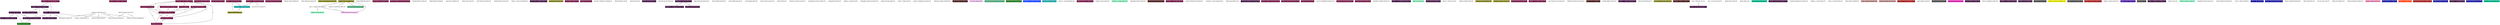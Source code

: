 strict graph grafo2 {
	graph [bb="0,0,29045,285",
		id=grafo2,
		overlap=False
	];
	node [fontsize=12,
		label="\N",
		shape=rectangle,
		style=filled
	];
	0	[URL="membro-6251713756525157.html",
		color="#660033",
		fontcolor="#FFFFFF",
		height=0.29167,
		label="Claudia A. de Souza Oliveira [1]",
		pos="582,274.5",
		width=2.9167];
	31	[URL="membro-6109272293288485.html",
		color="#330033",
		fontcolor="#FFFFFF",
		height=0.29167,
		label="Thiago P. Donadon Homem [3]",
		pos="459,208.5",
		width=2.8056];
	0 -- 31	[fontsize=8,
		label=1.0,
		lp="534.5,241.5",
		pos="563.59,263.92 540.4,251.85 500.79,231.24 477.54,219.15"];
	40	[URL="membro-6413817150886826.html",
		color="#330033",
		fontcolor="#FFFFFF",
		height=0.29167,
		label="Felipe R. Martinez Basile [8]",
		pos="593,142.5",
		width=2.6111];
	0 -- 40	[fontsize=8,
		label=1.0,
		lp="595.5,208.5",
		pos="582.83,263.73 584.88,239.52 590.17,176.99 592.19,153.03"];
	31 -- 40	[fontsize=8,
		label=2.0,
		lp="541.5,175.5",
		pos="479.06,197.92 504.32,185.85 547.48,165.24 572.8,153.15"];
	39	[URL="membro-9543740522912391.html",
		color="#330033",
		fontcolor="#FFFFFF",
		height=0.29167,
		label="Fabio Oliveira Teixeira [1]",
		pos="342,142.5",
		width=2.4167];
	31 -- 39	[fontsize=8,
		label=1.0,
		lp="414.5,175.5",
		pos="441.48,197.92 419.43,185.85 381.75,165.24 359.64,153.15"];
	43	[URL="membro-0270118728577579.html",
		color="#330033",
		fontcolor="#FFFFFF",
		height=0.29167,
		label="Renato Cristiano Montanher [5]",
		pos="366,76.5",
		width=2.9028];
	31 -- 43	[fontsize=8,
		label=1.0,
		lp="455.5,142.5",
		pos="458.29,197.86 456.77,182.65 452.07,152.7 438,132 424.43,112.03 401.13,96.367 384.72,87.053"];
	40 -- 43	[fontsize=8,
		label=1.0,
		lp="514.5,109.5",
		pos="565.06,131.94 542.08,124.23 508.61,113.33 479,105 455.77,98.465 429.61,92.038 408.31,87.043"];
	56	[URL="membro-9833755852287873.html",
		color="#FFFFFF",
		fontcolor="#000000",
		height=0.29167,
		label="Rita Roberta Marioto [2]",
		pos="757,76.5",
		width=2.3194];
	40 -- 56	[fontsize=8,
		label=1.0,
		lp="656.5,109.5",
		pos="605.47,131.85 616.6,123.66 633.62,112.13 650,105 667.76,97.268 688.16,91.357 706.36,87.033"];
	68	[URL="membro-6116588045452081.html",
		color="#FFFFFF",
		fontcolor="#000000",
		height=0.29167,
		label="Teresa H. Buscato Martins [3]",
		pos="1345,76.5",
		width=2.75];
	40 -- 68	[fontsize=8,
		label=1.0,
		lp="916.5,109.5",
		pos="664.96,131.98 729.13,123.78 825.68,112.18 910,105 1054.6,92.695 1091.3,97.301 1236,87 1239.2,86.771 1242.5,86.53 1245.8,86.28"];
	91	[URL="membro-8754322948547165.html",
		color="#330033",
		fontcolor="#FFFFFF",
		height=0.29167,
		label="Luiz R. Albano Junior [4]",
		pos="572,76.5",
		width=2.3056];
	40 -- 91	[fontsize=8,
		label=4.0,
		lp="585.5,109.5",
		pos="587.25,131.87 584.4,126.72 581.12,120.18 579,114 575.99,105.21 574.15,94.76 573.12,87.299"];
	76	[URL="membro-8445822654396019.html",
		color="#006600",
		fontcolor="#FFFFFF",
		height=0.29167,
		label="Hania Cecília Pilan [1]",
		pos="273,10.5",
		width=2.125];
	43 -- 76	[fontsize=8,
		label=1.0,
		lp="332.5,43.5",
		pos="351.88,65.78 334.29,53.681 304.45,33.146 286.95,21.102"];
	1	[URL="membro-1404004205953061.html",
		color="#660033",
		fontcolor="#FFFFFF",
		height=0.29167,
		label="Eudes M. D'Oliveira Santos [0]",
		pos="1368,274.5",
		width=2.8194];
	2	[URL="membro-9192838264879703.html",
		color="#660033",
		fontcolor="#FFFFFF",
		height=0.29167,
		label="Fernando Cesar Mendonca [4]",
		pos="2136,274.5",
		width=2.7778];
	3	[URL="membro-9174738474958622.html",
		color="#660033",
		fontcolor="#FFFFFF",
		height=0.29167,
		label="Fernando Luis Rossi [9]",
		pos="1708,208.5",
		width=2.2222];
	2 -- 3	[fontsize=8,
		label=4.0,
		lp="1803.5,241.5",
		pos="2035.7,273.42 1967.6,271.42 1875.8,264.88 1797,246 1771.7,239.93 1744.2,227.71 1726.5,219.08"];
	17	[URL="membro-5823323305360005.html",
		color="#660033",
		fontcolor="#FFFFFF",
		height=0.29167,
		label="Lincon Lopes [2]",
		pos="2136,208.5",
		width=1.6389];
	2 -- 17	[fontsize=8,
		label=1.0,
		lp="2142.5,241.5",
		pos="2136,263.78 2136,251.75 2136,231.38 2136,219.31"];
	21	[URL="membro-7524892586291620.html",
		color="#660033",
		fontcolor="#FFFFFF",
		height=0.29167,
		label="Wilian Ramalho Feitosa [11]",
		pos="1934,142.5",
		width=2.6111];
	2 -- 21	[fontsize=8,
		label=3.0,
		lp="1839.5,208.5",
		pos="2035.6,268.96 1957.7,263.09 1858.6,249.65 1833,219 1808.7,189.95 1863.4,165.68 1901.4,153"];
	81	[URL="membro-4433249715762755.html",
		color="#660033",
		fontcolor="#FFFFFF",
		height=0.29167,
		label="Robson Barbosa [10]",
		pos="1934,76.5",
		width=2];
	2 -- 81	[fontsize=8,
		label=4.0,
		lp="2386.5,175.5",
		pos="2204.1,263.96 2278.1,252.89 2387.6,234.22 2400,219 2405.9,211.76 2405.7,205.42 2400,198 2352.5,135.69 2124.6,100.01 2006,85.382"];
	85	[URL="membro-1263876459804827.html",
		color="#660033",
		fontcolor="#FFFFFF",
		height=0.29167,
		label="William Rosseti [6]",
		pos="1817,10.5",
		width=1.8056];
	2 -- 85	[fontsize=8,
		label=4.0,
		lp="2471.5,142.5",
		pos="2232,263.99 2329.2,253.03 2465,233.43 2465,209.5 2465,209.5 2465,209.5 2465,75.5 2465,17.351 2046.4,11.331 1882.1,11.208"];
	3 -- 21	[fontsize=8,
		label=5.0,
		lp="1811.5,175.5",
		pos="1734.1,197.94 1748.3,192.7 1766.1,186.06 1782,180 1792.3,176.09 1794.5,174.15 1805,171 1829.2,163.73 1856.6,157.61 1879.8,153"];
	3 -- 81	[fontsize=8,
		label=7.0,
		lp="1824.5,142.5",
		pos="1720.4,197.97 1740.4,182.92 1781,153.19 1818,132 1849.1,114.19 1886.9,97.224 1910.8,87.087"];
	3 -- 85	[fontsize=8,
		label=6.0,
		lp="1770.5,109.5",
		pos="1713.4,197.78 1732,164.41 1793,54.737 1811.6,21.278"];
	17 -- 21	[fontsize=8,
		label=1.0,
		lp="2054.5,175.5",
		pos="2105.8,197.92 2067.6,185.82 2002.3,165.12 1964.1,153.04"];
	21 -- 81	[fontsize=8,
		label=6.0,
		lp="1940.5,109.5",
		pos="1934,131.78 1934,119.75 1934,99.383 1934,87.312"];
	21 -- 85	[fontsize=8,
		label=5.0,
		lp="1846.5,76.5",
		pos="1906.3,131.91 1885.3,123.27 1857.1,108.58 1840,87 1824.3,67.246 1819.3,36.885 1817.7,21.37"];
	81 -- 85	[fontsize=8,
		label=5.0,
		lp="1889.5,43.5",
		pos="1916.5,65.919 1894.4,53.853 1856.7,33.243 1834.6,21.147"];
	4	[URL="membro-1645025560656843.html",
		color="#660033",
		fontcolor="#FFFFFF",
		height=0.29167,
		label="Francisco Manoel Filho [0]",
		pos="2344,274.5",
		width=2.5];
	5	[URL="membro-7182457238601431.html",
		color="#660033",
		fontcolor="#FFFFFF",
		height=0.29167,
		label="Igor Polezi Munhoz [0]",
		pos="2529,274.5",
		width=2.125];
	6	[URL="membro-9331820124409974.html",
		color="#660033",
		fontcolor="#FFFFFF",
		height=0.29167,
		label="Júlio S. Sávio Bernardo [2]",
		pos="2713,274.5",
		width=2.4722];
	11	[URL="membro-6121323026815026.html",
		color="#009999",
		fontcolor="#FFFFFF",
		height=0.29167,
		label="Luciana C. Maia Santos [3]",
		pos="2808,208.5",
		width=2.5278];
	6 -- 11	[fontsize=8,
		label=2.0,
		lp="2773.5,241.5",
		pos="2727.4,263.78 2745.4,251.68 2775.9,231.15 2793.7,219.1"];
	14	[URL="membro-3271060755934569.html",
		color="#999933",
		fontcolor="#000000",
		height=0.29167,
		label="Rogério Deitali Bruno [1]",
		pos="2725,142.5",
		width=2.3611];
	6 -- 14	[fontsize=8,
		label=1.0,
		lp="2701.5,208.5",
		pos="2707.6,263.7 2700.3,249.27 2689,221.49 2695,198 2699.4,181.05 2710.2,163.73 2717.6,153.29"];
	11 -- 14	[fontsize=8,
		label=1.0,
		lp="2778.5,175.5",
		pos="2795.4,197.78 2779.7,185.68 2753.1,165.15 2737.5,153.1"];
	7	[URL="membro-4385892643182795.html",
		color="#660033",
		fontcolor="#FFFFFF",
		height=0.29167,
		label="Patrícia C. Santana da Silva [2]",
		pos="2959,274.5",
		width=2.875];
	7 -- 11	[fontsize=8,
		label=1.0,
		lp="2899.5,241.5",
		pos="2936.4,263.92 2907.9,251.85 2859.3,231.24 2830.8,219.15"];
	157	[URL="membro-4805417055470576.html",
		color="#FFFFFF",
		fontcolor="#000000",
		height=0.29167,
		label="Jair Garcia dos Santos [1]",
		pos="3004,208.5",
		width=2.4028];
	7 -- 157	[fontsize=8,
		label=1.0,
		lp="2991.5,241.5",
		pos="2965.8,263.78 2974.3,251.75 2988.6,231.38 2997.1,219.31"];
	8	[URL="membro-4570604108944635.html",
		color="#660033",
		fontcolor="#FFFFFF",
		height=0.29167,
		label="Paulo Eduardo Pissardini [0]",
		pos="3176,274.5",
		width=2.6528];
	9	[URL="membro-3428238105973322.html",
		color="#FFFFFF",
		fontcolor="#000000",
		height=0.29167,
		label="Whisner Fraga Mamede [0]",
		pos="3381,274.5",
		width=2.5278];
	10	[URL="membro-2729577875052578.html",
		color="#FFFFFF",
		fontcolor="#000000",
		height=0.29167,
		label="Bruno Sérgio do Amaral [0]",
		pos="3583,274.5",
		width=2.5694];
	12	[URL="membro-7145330603079471.html",
		color="#999933",
		fontcolor="#000000",
		height=0.29167,
		label="Pedro E. Schiavinatti Tavares [0]",
		pos="3801,274.5",
		width=2.9861];
	13	[URL="membro-3962688740320989.html",
		color="#999933",
		fontcolor="#000000",
		height=0.29167,
		label="Renato Marcon Pugliese [5]",
		pos="4019,274.5",
		width=2.5694];
	29	[URL="membro-3933160719185792.html",
		color="#FFFFFF",
		fontcolor="#000000",
		height=0.29167,
		label="Ana C. V. Ramos dos Santos [3]",
		pos="3685,208.5",
		width=2.8611];
	13 -- 29	[fontsize=8,
		label=1.0,
		lp="3878.5,241.5",
		pos="3969.4,263.99 3906.2,251.89 3797.8,231.11 3734.6,219.01"];
	57	[URL="membro-1023035189966463.html",
		color="#FFFFFF",
		fontcolor="#000000",
		height=0.29167,
		label="Vanessa R. Ferreira da Silva [3]",
		pos="3911,208.5",
		width=2.9028];
	13 -- 57	[fontsize=8,
		label=3.0,
		lp="3978.5,241.5",
		pos="4002.6,263.78 3982.2,251.68 3947.5,231.15 3927.2,219.1"];
	72	[URL="membro-9637385188417163.html",
		color="#339966",
		fontcolor="#FFFFFF",
		height=0.29167,
		label="Danilo Amorim de Souza [1]",
		pos="4128,208.5",
		width=2.6111];
	13 -- 72	[fontsize=8,
		label=1.0,
		lp="4087.5,241.5",
		pos="4035.6,263.78 4056.2,251.68 4091.1,231.15 4111.6,219.1"];
	82	[URL="membro-4492087996976873.html",
		color="#FFCCFF",
		fontcolor="#000000",
		height=0.29167,
		label="Tatiana Aparecida Picosque [1]",
		pos="4058,142.5",
		width=2.8611];
	13 -- 82	[fontsize=8,
		label=1.0,
		lp="4245.5,208.5",
		pos="4094.2,263.97 4148.1,255.42 4214.1,240.81 4231,219 4259.7,182.03 4202.6,162.82 4146.4,153.05"];
	29 -- 82	[fontsize=8,
		label=1.0,
		lp="3900.5,175.5",
		pos="3740.4,197.99 3811,185.89 3932,165.11 4002.6,153.01"];
	83	[URL="membro-3270989786290783.html",
		color="#99FFCC",
		fontcolor="#000000",
		height=0.29167,
		label="Vagner Luís da Silva [2]",
		pos="3685,142.5",
		width=2.2361];
	29 -- 83	[fontsize=8,
		label=2.0,
		lp="3691.5,175.5",
		pos="3685,197.78 3685,185.75 3685,165.38 3685,153.31"];
	15	[URL="membro-9403683997123301.html",
		color="#FFFFFF",
		fontcolor="#000000",
		height=0.29167,
		label="Thiago Bufeli Bianchini [0]",
		pos="4219,274.5",
		width=2.4861];
	16	[URL="membro-8201116194978261.html",
		color="#660033",
		fontcolor="#FFFFFF",
		height=0.29167,
		label="José Roberto Campanele [0]",
		pos="4419,274.5",
		width=2.5694];
	18	[URL="membro-5015809635259077.html",
		color="#660033",
		fontcolor="#FFFFFF",
		height=0.29167,
		label="Luciano Henrique Trindade [1]",
		pos="1957,208.5",
		width=2.8333];
	18 -- 21	[fontsize=8,
		label=1.0,
		lp="1953.5,175.5",
		pos="1953.5,197.78 1949.2,185.75 1941.9,165.38 1937.5,153.31"];
	19	[URL="membro-1338620947844672.html",
		color="#660033",
		fontcolor="#FFFFFF",
		height=0.29167,
		label="Marcelo Bittencourt de Lacerda [0]",
		pos="4645,274.5",
		width=3.2083];
	20	[URL="membro-3721834622772994.html",
		color="#660033",
		fontcolor="#FFFFFF",
		height=0.29167,
		label="Silene Jucelino de Lima [1]",
		pos="2302,208.5",
		width=2.4722];
	20 -- 21	[fontsize=8,
		label=1.0,
		lp="2147.5,175.5",
		pos="2247.3,197.99 2177.7,185.89 2058.3,165.11 1988.7,153.01"];
	20 -- 81	[fontsize=8,
		label=1.0,
		lp="2149.5,142.5",
		pos="2274.9,197.94 2206.9,173.9 2029.2,111.13 1961.1,87.073"];
	22	[URL="membro-6580031323799138.html",
		color="#FFFFFF",
		fontcolor="#000000",
		height=0.29167,
		label="Everaldo Paulo da Silva [0]",
		pos="4870,274.5",
		width=2.5278];
	23	[URL="membro-0255523082900191.html",
		color="#FFFFFF",
		fontcolor="#000000",
		height=0.29167,
		label="Idalise Bernardo Bagé [0]",
		pos="5066,274.5",
		width=2.4028];
	24	[URL="membro-7321309101090576.html",
		color="#FFFFFF",
		fontcolor="#000000",
		height=0.29167,
		label="José Cícero Calheiros [0]",
		pos="5254,274.5",
		width=2.3194];
	25	[URL="membro-4459848448809287.html",
		color="#FFFFFF",
		fontcolor="#000000",
		height=0.29167,
		label="Oertes Alves Souza [0]",
		pos="5432,274.5",
		width=2.125];
	26	[URL="membro-2065221335687693.html",
		color="#FFFFFF",
		fontcolor="#000000",
		height=0.29167,
		label="Ana P. Fabro de Oliveira [0]",
		pos="5619,274.5",
		width=2.5556];
	27	[URL="membro-3201089796517075.html",
		color="#FFFFFF",
		fontcolor="#000000",
		height=0.29167,
		label="Eufrida Pereira da Silva [0]",
		pos="5821,274.5",
		width=2.5417];
	28	[URL="membro-0301842010739909.html",
		color="#FFFFFF",
		fontcolor="#000000",
		height=0.29167,
		label="Maria L. Garcia de Almeida [0]",
		pos="6034,274.5",
		width=2.8611];
	30	[URL="membro-1241031809486285.html",
		color="#330033",
		fontcolor="#FFFFFF",
		height=0.29167,
		label="Jose O. de O. Azevedo Neto [0]",
		pos="6255,274.5",
		width=2.7778];
	32	[URL="membro-2393092066131485.html",
		color="#999933",
		fontcolor="#000000",
		height=0.29167,
		label="Caroline Inês Lisevski [0]",
		pos="6458,274.5",
		width=2.3611];
	33	[URL="membro-0205084568545664.html",
		color="#660033",
		fontcolor="#FFFFFF",
		height=0.29167,
		label="Davi Munhoz Benati [0]",
		pos="6641,274.5",
		width=2.2083];
	34	[URL="membro-7231193320430668.html",
		color="#660033",
		fontcolor="#FFFFFF",
		height=0.29167,
		label="Rodolfo Butcher [0]",
		pos="6807,274.5",
		width=1.8889];
	35	[URL="membro-0085760610917679.html",
		color="#FFFFFF",
		fontcolor="#000000",
		height=0.29167,
		label="Ricardo N. Ribeiro de Almeida [0]",
		pos="7004,274.5",
		width=3.0694];
	36	[URL="membro-0194287453328754.html",
		color="#FFFFFF",
		fontcolor="#000000",
		height=0.29167,
		label="Renato Pereira Cruz [0]",
		pos="7213,274.5",
		width=2.2222];
	37	[URL="membro-4744244673903083.html",
		color="#FFFFFF",
		fontcolor="#000000",
		height=0.29167,
		label="Ricardo Forner [0]",
		pos="7376,274.5",
		width=1.8056];
	38	[URL="membro-1741814375809802.html",
		color="#330033",
		fontcolor="#FFFFFF",
		height=0.29167,
		label="André Luiz Favareto [0]",
		pos="7540,274.5",
		width=2.2361];
	41	[URL="membro-3307819327114120.html",
		color="#FFFFFF",
		fontcolor="#000000",
		height=0.29167,
		label="Fernando da Silva Pardo [0]",
		pos="7732,274.5",
		width=2.5972];
	42	[URL="membro-0150761926799891.html",
		color="#330033",
		fontcolor="#FFFFFF",
		height=0.29167,
		label="Igor Calebe Zadi [5]",
		pos="168,142.5",
		width=1.9167];
	42 -- 43	[fontsize=8,
		label=4.0,
		lp="285.5,109.5",
		pos="197.64,131.92 235.08,119.82 299.1,99.124 336.48,87.042"];
	42 -- 76	[fontsize=8,
		label=1.0,
		lp="234.5,76.5",
		pos="175.89,131.73 195.45,107.52 245.95,44.986 265.3,21.031"];
	97	[URL="membro-7290375482443455.html",
		color="#330033",
		fontcolor="#FFFFFF",
		height=0.29167,
		label="Alex S. Rodrigues Ancioto [1]",
		pos="97,76.5",
		width=2.6944];
	42 -- 97	[fontsize=8,
		label=1.0,
		lp="143.5,109.5",
		pos="157.22,131.78 143.87,119.75 121.28,99.383 107.88,87.312"];
	44	[URL="membro-8291123108448027.html",
		color="#330033",
		fontcolor="#FFFFFF",
		height=0.29167,
		label="Regivaldo Sousa Ferreira [3]",
		pos="7939,274.5",
		width=2.6528];
	45	[URL="membro-5904768897181890.html",
		color="#330033",
		fontcolor="#FFFFFF",
		height=0.29167,
		label="Rogério A. Campanari Xavier [1]",
		pos="7835,208.5",
		width=2.9861];
	44 -- 45	[fontsize=8,
		label=1.0,
		lp="7900.5,241.5",
		pos="7923.2,263.78 7903.5,251.68 7870.2,231.15 7850.6,219.1"];
	69	[URL="membro-5813261133047060.html",
		color="#330033",
		fontcolor="#FFFFFF",
		height=0.29167,
		label="Adriano Jose Ferruzzi [2]",
		pos="8044,208.5",
		width=2.3194];
	44 -- 69	[fontsize=8,
		label=2.0,
		lp="8004.5,241.5",
		pos="7954.9,263.78 7974.8,251.68 8008.5,231.15 8028.2,219.1"];
	46	[URL="membro-1399854218544805.html",
		color="#FFFFFF",
		fontcolor="#000000",
		height=0.29167,
		label="Ariane M. Melo Ferraz [5]",
		pos="1141,142.5",
		width=2.4167];
	46 -- 56	[fontsize=8,
		label=1.0,
		lp="978.5,109.5",
		pos="1083.9,131.99 1011.3,119.89 886.68,99.113 814.07,87.012"];
	46 -- 68	[fontsize=8,
		label=1.0,
		lp="1262.5,109.5",
		pos="1171.5,131.92 1210.1,119.82 1276.1,99.124 1314.6,87.042"];
	49	[URL="membro-7123768100809570.html",
		color="#FFFFFF",
		fontcolor="#000000",
		height=0.29167,
		label="Irando A. Martins Neto [1]",
		pos="947,76.5",
		width=2.4722];
	46 -- 49	[fontsize=8,
		label=1.0,
		lp="1062.5,109.5",
		pos="1112,131.92 1075.3,119.82 1012.5,99.124 975.93,87.042"];
	55	[URL="membro-4767983155491007.html",
		color="#FFFFFF",
		fontcolor="#000000",
		height=0.29167,
		label="Priscila H. Ishy de Magalhães [2]",
		pos="1571,76.5",
		width=3.0139];
	46 -- 55	[fontsize=8,
		label=1.0,
		lp="1384.5,109.5",
		pos="1201.9,131.93 1249.7,124.46 1318.1,113.88 1378,105 1419.3,98.871 1465.7,92.255 1502.6,87.049"];
	64	[URL="membro-9606848154032239.html",
		color="#FFFFFF",
		fontcolor="#000000",
		height=0.29167,
		label="Junot de Oliveira Maia [1]",
		pos="1141,76.5",
		width=2.4028];
	46 -- 64	[fontsize=8,
		label=1.0,
		lp="1147.5,109.5",
		pos="1141,131.78 1141,119.75 1141,99.383 1141,87.312"];
	47	[URL="membro-1501890027526192.html",
		color="#FFFFFF",
		fontcolor="#000000",
		height=0.29167,
		label="Filipe Mantovani Ferreira [0]",
		pos="8149,274.5",
		width=2.6806];
	48	[URL="membro-6721329327099220.html",
		color="#FFFFFF",
		fontcolor="#000000",
		height=0.29167,
		label="Flávia Roberta Torezin [0]",
		pos="8351,274.5",
		width=2.4306];
	50	[URL="membro-8227138220523755.html",
		color="#FFFFFF",
		fontcolor="#000000",
		height=0.29167,
		label="Krícia Helena Barreto [0]",
		pos="8542,274.5",
		width=2.375];
	51	[URL="membro-9532067890984046.html",
		color="#FFFFFF",
		fontcolor="#000000",
		height=0.29167,
		label="Luiz Henrique Siloto [0]",
		pos="8726,274.5",
		width=2.2361];
	52	[URL="membro-0605124404382681.html",
		color="#FFFFFF",
		fontcolor="#000000",
		height=0.29167,
		label="Marcelo Cizaurre Guirau [2]",
		pos="1458,142.5",
		width=2.625];
	52 -- 68	[fontsize=8,
		label=1.0,
		lp="1415.5,109.5",
		pos="1440.8,131.78 1419.5,119.68 1383.2,99.146 1362,87.102"];
	52 -- 55	[fontsize=8,
		label=1.0,
		lp="1528.5,109.5",
		pos="1475.2,131.78 1496.5,119.68 1532.8,99.146 1554,87.102"];
	53	[URL="membro-4464596962847309.html",
		color="#FFFFFF",
		fontcolor="#000000",
		height=0.29167,
		label="Moacir Silva de Castro [0]",
		pos="8913,274.5",
		width=2.4444];
	54	[URL="membro-9355036294559603.html",
		color="#FFFFFF",
		fontcolor="#000000",
		height=0.29167,
		label="Patricia Horta [0]",
		pos="9081,274.5",
		width=1.7222];
	58	[URL="membro-1247193026032936.html",
		color="#FFFFFF",
		fontcolor="#000000",
		height=0.29167,
		label="Adriana P. de Jesus Correia [0]",
		pos="9262,274.5",
		width=2.8056];
	59	[URL="membro-3556770597527390.html",
		color="#FFFFFF",
		fontcolor="#000000",
		height=0.29167,
		label="Alessandra da Silva Carneiro [0]",
		pos="9489,274.5",
		width=2.9861];
	60	[URL="membro-9163440814632690.html",
		color="#FFFFFF",
		fontcolor="#000000",
		height=0.29167,
		label="Alexandre Dias Paza [0]",
		pos="9695,274.5",
		width=2.2361];
	61	[URL="membro-0606119161753798.html",
		color="#FFFFFF",
		fontcolor="#000000",
		height=0.29167,
		label="Andréa A. Cotrim Silva [0]",
		pos="9882,274.5",
		width=2.4583];
	62	[URL="membro-4170905578828512.html",
		color="#FFFFFF",
		fontcolor="#000000",
		height=0.29167,
		label="Elisangela Lizardo de Oliveira [0]",
		pos="10099,274.5",
		width=3.0556];
	63	[URL="membro-3328777524800655.html",
		color="#FFFFFF",
		fontcolor="#000000",
		height=0.29167,
		label="Juliana de Souza Topan [0]",
		pos="10316,274.5",
		width=2.4722];
	65	[URL="membro-3002035461254197.html",
		color="#FFFFFF",
		fontcolor="#000000",
		height=0.29167,
		label="Maria C. Stello Leite [0]",
		pos="10504,274.5",
		width=2.25];
	66	[URL="membro-9670600127969592.html",
		color="#FFFFFF",
		fontcolor="#000000",
		height=0.29167,
		label="Maria R. Semblano Gonçalves [0]",
		pos="10713,274.5",
		width=3.0556];
	67	[URL="membro-2106194935733205.html",
		color="#FFFFFF",
		fontcolor="#000000",
		height=0.29167,
		label="Patricia de Aquino Prudente [0]",
		pos="10945,274.5",
		width=2.875];
	70	[URL="membro-7891476269627310.html",
		color="#330000",
		fontcolor="#FFFFFF",
		height=0.29167,
		label="Alan Marques da Silva [0]",
		pos="11154,274.5",
		width=2.4167];
	71	[URL="membro-9284399084347419.html",
		color="#FFCCFF",
		fontcolor="#000000",
		height=0.29167,
		label="Ana Paula Bulgarelli [0]",
		pos="11340,274.5",
		width=2.2361];
	73	[URL="membro-2191580229628759.html",
		color="#339966",
		fontcolor="#FFFFFF",
		height=0.29167,
		label="Danilo Marcondes de Alcantara [0]",
		pos="11554,274.5",
		width=3.1944];
	74	[URL="membro-4367176757685439.html",
		color="#006600",
		fontcolor="#FFFFFF",
		height=0.29167,
		label="Ester Kolling Rodrigues [0]",
		pos="11778,274.5",
		width=2.5139];
	75	[URL="membro-5682377023513576.html",
		color="#0033FF",
		fontcolor="#FFFFFF",
		height=0.29167,
		label="Hamilton Carvalho da Silva [0]",
		pos="11989,274.5",
		width=2.8472];
	77	[URL="membro-8895889574171912.html",
		color="#009999",
		fontcolor="#FFFFFF",
		height=0.29167,
		label="Ivan Miletovic Mozol [0]",
		pos="12191,274.5",
		width=2.2639];
	78	[URL="membro-9285380887754398.html",
		color="#FFFFFF",
		fontcolor="#000000",
		height=0.29167,
		label="Maysa C. Cunha Rodrigues [0]",
		pos="12391,274.5",
		width=2.7917];
	79	[URL="membro-1859327964970756.html",
		color="#660033",
		fontcolor="#FFFFFF",
		height=0.29167,
		label="Nilton Pereira dos Santos [0]",
		pos="12606,274.5",
		width=2.6667];
	80	[URL="membro-5270206173699887.html",
		color="#FFFFFF",
		fontcolor="#000000",
		height=0.29167,
		label="Pamella Araujo Santos [0]",
		pos="12808,274.5",
		width=2.4306];
	84	[URL="membro-2512569735401048.html",
		color="#99FFCC",
		fontcolor="#000000",
		height=0.29167,
		label="Valdir D. d. Santos Junior [0]",
		pos="13009,274.5",
		width=2.6389];
	86	[URL="membro-0406047437081530.html",
		color="#FFFFFF",
		fontcolor="#000000",
		height=0.29167,
		label="Alessandro Emilio Teruzzi [0]",
		pos="13219,274.5",
		width=2.6944];
	87	[URL="membro-1271845937335077.html",
		color="#330000",
		fontcolor="#FFFFFF",
		height=0.29167,
		label="Alexandre Machado Rosa [0]",
		pos="13430,274.5",
		width=2.6667];
	88	[URL="membro-4318720994328334.html",
		color="#660033",
		fontcolor="#FFFFFF",
		height=0.29167,
		label="Carolina A. de Freitas Dias [0]",
		pos="13645,274.5",
		width=2.7917];
	89	[URL="membro-0929608133378872.html",
		color="#FFFFFF",
		fontcolor="#000000",
		height=0.29167,
		label="Leandro Módolo Paschoalotte [0]",
		pos="13873,274.5",
		width=3.0278];
	90	[URL="membro-7312917718555061.html",
		color="#FFFFFF",
		fontcolor="#000000",
		height=0.29167,
		label="Leonardo S. Souza Yamamoto [0]",
		pos="14109,274.5",
		width=3.0278];
	92	[URL="membro-5240027797222386.html",
		color="#FFFFFF",
		fontcolor="#000000",
		height=0.29167,
		label="Nilma Alves Pedrosa [0]",
		pos="14317,274.5",
		width=2.25];
	93	[URL="membro-2182649413958255.html",
		color="#330033",
		fontcolor="#FFFFFF",
		height=0.29167,
		label="Socrates Gonçalves de Araujo [0]",
		pos="14526,274.5",
		width=3.0417];
	94	[URL="membro-6557595946011722.html",
		color="#660033",
		fontcolor="#FFFFFF",
		height=0.29167,
		label="Tarcísio Oliveira Vasconcelos [0]",
		pos="14761,274.5",
		width=2.9722];
	95	[URL="membro-5235107168419534.html",
		color="#660033",
		fontcolor="#FFFFFF",
		height=0.29167,
		label="Tatiana Aparecida Francisco [0]",
		pos="14992,274.5",
		width=2.9444];
	96	[URL="membro-6020485492953878.html",
		color="#660033",
		fontcolor="#FFFFFF",
		height=0.29167,
		label="Thiago Silva Broze [0]",
		pos="15192,274.5",
		width=2.1111];
	98	[URL="membro-4191252261770638.html",
		color="#FFFFFF",
		fontcolor="#000000",
		height=0.29167,
		label="Ana P. R. Magalhães de Barros [0]",
		pos="15398,274.5",
		width=3.1111];
	99	[URL="membro-3816397515831545.html",
		color="#660033",
		fontcolor="#FFFFFF",
		height=0.29167,
		label="Alexandre José Romagnoli [0]",
		pos="15626,274.5",
		width=2.7222];
	100	[URL="membro-8080425160395803.html",
		color="#660033",
		fontcolor="#FFFFFF",
		height=0.29167,
		label="Bárbara Beatriz Freitag [0]",
		pos="15834,274.5",
		width=2.5417];
	101	[URL="membro-4601893345601275.html",
		color="#FFFFFF",
		fontcolor="#000000",
		height=0.29167,
		label="Emanoel F. Menezes Pereira [0]",
		pos="16048,274.5",
		width=2.8889];
	102	[URL="membro-5703646466018750.html",
		color="#330033",
		fontcolor="#FFFFFF",
		height=0.29167,
		label="Jairo F. S. de Almeida Ferreira [0]",
		pos="16281,274.5",
		width=3.0694];
	103	[URL="membro-1597168569510229.html",
		color="#99FFCC",
		fontcolor="#000000",
		height=0.29167,
		label="Jeferson Antunes [0]",
		pos="16479,274.5",
		width=1.9306];
	104	[URL="membro-6848594231962298.html",
		color="#330033",
		fontcolor="#FFFFFF",
		height=0.29167,
		label="Joyce Martins Mendes [0]",
		pos="16652,274.5",
		width=2.3611];
	105	[URL="membro-2476849790799335.html",
		color="#FFFFFF",
		fontcolor="#000000",
		height=0.29167,
		label="Marco A. Mucha Orco [0]",
		pos="16841,274.5",
		width=2.3889];
	106	[URL="membro-3052067471176140.html",
		color="#FFFFFF",
		fontcolor="#000000",
		height=0.29167,
		label="Roberta Caetano Fleira [0]",
		pos="17035,274.5",
		width=2.4861];
	107	[URL="membro-5616700916006584.html",
		color="#999933",
		fontcolor="#000000",
		height=0.29167,
		label="Romario Araujo Pinheiro [0]",
		pos="17237,274.5",
		width=2.625];
	108	[URL="membro-2949908284222016.html",
		color="#999933",
		fontcolor="#000000",
		height=0.29167,
		label="Reinaldo da Silva Caraça [0]",
		pos="17445,274.5",
		width=2.6528];
	109	[URL="membro-6413647002262825.html",
		color="#660033",
		fontcolor="#FFFFFF",
		height=0.29167,
		label="Nelio Fernando dos Reis [0]",
		pos="17651,274.5",
		width=2.5694];
	110	[URL="membro-4491639385842897.html",
		color="#660033",
		fontcolor="#FFFFFF",
		height=0.29167,
		label="Aldemir V. de Souza Callou [0]",
		pos="17862,274.5",
		width=2.7778];
	111	[URL="membro-5323510575674245.html",
		color="#FFFFFF",
		fontcolor="#000000",
		height=0.29167,
		label="Ana P. Santos da Conceição [0]",
		pos="18083,274.5",
		width=2.8472];
	112	[URL="membro-2243971574320993.html",
		color="#FFFFFF",
		fontcolor="#000000",
		height=0.29167,
		label="Beethoven Adriano de Souza [0]",
		pos="18309,274.5",
		width=2.9306];
	113	[URL="membro-7962654152098820.html",
		color="#330000",
		fontcolor="#FFFFFF",
		height=0.29167,
		label="Bruno Secco Faquin [0]",
		pos="18512,274.5",
		width=2.2083];
	114	[URL="membro-4988291703607703.html",
		color="#FFFFFF",
		fontcolor="#000000",
		height=0.29167,
		label="Cynthia Regina Fischer [0]",
		pos="18698,274.5",
		width=2.4722];
	115	[URL="membro-3050082633467692.html",
		color="#330033",
		fontcolor="#FFFFFF",
		height=0.29167,
		label="Felipe A. Cardoso Pazinatto [0]",
		pos="18907,274.5",
		width=2.8333];
	116	[URL="membro-6049049242313036.html",
		color="#FFFFFF",
		fontcolor="#000000",
		height=0.29167,
		label="Iderval Alves Barbosa [0]",
		pos="19112,274.5",
		width=2.3611];
	117	[URL="membro-0890325913171544.html",
		color="#999933",
		fontcolor="#000000",
		height=0.29167,
		label="Lucas Rodrigues dos Santos [0]",
		pos="19319,274.5",
		width=2.8889];
	118	[URL="membro-8937165616076663.html",
		color="#330000",
		fontcolor="#FFFFFF",
		height=0.29167,
		label="Rodrigo Cordeiro Camilo [0]",
		pos="19536,274.5",
		width=2.6389];
	119	[URL="membro-6598021052809870.html",
		color="#FFFFFF",
		fontcolor="#000000",
		height=0.29167,
		label="Ana C. Folha da Cruz [1]",
		pos="19732,274.5",
		width=2.3056];
	147	[URL="membro-2966257390587968.html",
		color="#330033",
		fontcolor="#FFFFFF",
		height=0.29167,
		label="Tulio F. da Silva Bernardo [1]",
		pos="19732,208.5",
		width=2.7222];
	119 -- 147	[fontsize=8,
		label=1.0,
		lp="19738,241.5",
		pos="19732,263.78 19732,251.75 19732,231.38 19732,219.31"];
	120	[URL="membro-2650839442411593.html",
		color="#FFFFFF",
		fontcolor="#000000",
		height=0.29167,
		label="Ana L. P. da silva Souza [0]",
		pos="19924,274.5",
		width=2.5139];
	121	[URL="membro-3439348854295180.html",
		color="#FFFFFF",
		fontcolor="#000000",
		height=0.29167,
		label="Beatriz Ferraz Diniz [0]",
		pos="20112,274.5",
		width=2.1944];
	122	[URL="membro-5090636072821649.html",
		color="#FFFFFF",
		fontcolor="#000000",
		height=0.29167,
		label="Bianca Blanco [0]",
		pos="20271,274.5",
		width=1.7361];
	123	[URL="membro-8955385091976012.html",
		color="#00CC99",
		fontcolor="#000000",
		height=0.29167,
		label="Bruno Oliveira Ferreira [0]",
		pos="20442,274.5",
		width=2.5];
	124	[URL="membro-4728138281502146.html",
		color="#330033",
		fontcolor="#FFFFFF",
		height=0.29167,
		label="Cláudio R. da Silva Alexandre [0]",
		pos="20659,274.5",
		width=3.0278];
	125	[URL="membro-2345533594254862.html",
		color="#FFFFFF",
		fontcolor="#000000",
		height=0.29167,
		label="Cristiane Rodrigues de Viveiros [0]",
		pos="20900,274.5",
		width=3.1528];
	126	[URL="membro-6413773602690796.html",
		color="#FFFFFF",
		fontcolor="#000000",
		height=0.29167,
		label="Edineia L. Souza Valerio [0]",
		pos="21124,274.5",
		width=2.5694];
	127	[URL="membro-0334772716024000.html",
		color="#FFFFFF",
		fontcolor="#000000",
		height=0.29167,
		label="Edna A. da Silva Rivera [0]",
		pos="21325,274.5",
		width=2.5139];
	128	[URL="membro-6102344422918031.html",
		color="#FFFFFF",
		fontcolor="#000000",
		height=0.29167,
		label="Eliane Maria Crepaldi [0]",
		pos="21519,274.5",
		width=2.375];
	129	[URL="membro-6931015687910767.html",
		color="#CC9999",
		fontcolor="#000000",
		height=0.29167,
		label="Elide G. Pereti Cremonesi [0]",
		pos="21718,274.5",
		width=2.6528];
	130	[URL="membro-9083351896101774.html",
		color="#CC9999",
		fontcolor="#000000",
		height=0.29167,
		label="Giovana Moreira da Costa [0]",
		pos="21930,274.5",
		width=2.7361];
	131	[URL="membro-5718426657404454.html",
		color="#990000",
		fontcolor="#FFFFFF",
		height=0.29167,
		label="Hadassa Viviane Rodrigues [0]",
		pos="22148,274.5",
		width=2.8194];
	132	[URL="membro-3677088397900438.html",
		color="#FFFFFF",
		fontcolor="#000000",
		height=0.29167,
		label="Ingrid Anelise Lopes [0]",
		pos="22348,274.5",
		width=2.2361];
	133	[URL="membro-3190403221290930.html",
		color="#333333",
		fontcolor="#FFFFFF",
		height=0.29167,
		label="José Geraldo Basante [0]",
		pos="22530,274.5",
		width=2.3194];
	134	[URL="membro-4142940986894992.html",
		color="#FF33CC",
		fontcolor="#000000",
		height=0.29167,
		label="Kamili Oliveira Santana [0]",
		pos="22723,274.5",
		width=2.5278];
	135	[URL="membro-7773613728790856.html",
		color="#330033",
		fontcolor="#FFFFFF",
		height=0.29167,
		label="Lucas Barbosa Calixto [0]",
		pos="22919,274.5",
		width=2.4167];
	136	[URL="membro-2510022497560276.html",
		color="#FFFFFF",
		fontcolor="#000000",
		height=0.29167,
		label="Maria J. Rodrigues Santos [0]",
		pos="23122,274.5",
		width=2.7083];
	137	[URL="membro-8100140488776747.html",
		color="#330033",
		fontcolor="#FFFFFF",
		height=0.29167,
		label="Matheus A. Matias Santos [0]",
		pos="23335,274.5",
		width=2.7083];
	138	[URL="membro-0721543851906108.html",
		color="#330033",
		fontcolor="#FFFFFF",
		height=0.29167,
		label="Matheus de Andrade [0]",
		pos="23532,274.5",
		width=2.25];
	139	[URL="membro-7795868198763646.html",
		color="#333333",
		fontcolor="#FFFFFF",
		height=0.29167,
		label="Nuemis Francisco [0]",
		pos="23704,274.5",
		width=2.0278];
	140	[URL="membro-8560935678654879.html",
		color="#FFFF00",
		fontcolor="#000000",
		height=0.29167,
		label="Patricia Cardoso de Oliveira [0]",
		pos="23900,274.5",
		width=2.9028];
	141	[URL="membro-8344676108693719.html",
		color="#333333",
		fontcolor="#FFFFFF",
		height=0.29167,
		label="Roberto da Anunciação [0]",
		pos="24112,274.5",
		width=2.4861];
	142	[URL="membro-9392241874305193.html",
		color="#990000",
		fontcolor="#FFFFFF",
		height=0.29167,
		label="Rogério Aparecido Pereira [0]",
		pos="24319,274.5",
		width=2.7639];
	143	[URL="membro-7929394078514183.html",
		color="#FFFFFF",
		fontcolor="#000000",
		height=0.29167,
		label="Roque A. Fonseca Junior [0]",
		pos="24529,274.5",
		width=2.5694];
	144	[URL="membro-2069317496755275.html",
		color="#330099",
		fontcolor="#FFFFFF",
		height=0.29167,
		label="Ruama Sales Carneiro [0]",
		pos="24726,274.5",
		width=2.4028];
	145	[URL="membro-9841151318429983.html",
		color="#333333",
		fontcolor="#FFFFFF",
		height=0.29167,
		label="Stela Haler [0]",
		pos="24884,274.5",
		width=1.4722];
	146	[URL="membro-0891068750141156.html",
		color="#330033",
		fontcolor="#FFFFFF",
		height=0.29167,
		label="Tiago A. Pinheiro da Silveira [0]",
		pos="25061,274.5",
		width=2.9444];
	148	[URL="membro-8187930002017444.html",
		color="#FFFFFF",
		fontcolor="#000000",
		height=0.29167,
		label="Valeria Curac [0]",
		pos="25245,274.5",
		width=1.6667];
	149	[URL="membro-4997174288137194.html",
		color="#99FFCC",
		fontcolor="#000000",
		height=0.29167,
		label="Vinicius da Rosa Araujo [0]",
		pos="25414,274.5",
		width=2.5278];
	150	[URL="membro-5732294594859725.html",
		color="#FFFFFF",
		fontcolor="#000000",
		height=0.29167,
		label="Wanderley França Fonseca [0]",
		pos="25624,274.5",
		width=2.7917];
	151	[URL="membro-8860795461819208.html",
		color="#FFFFFF",
		fontcolor="#000000",
		height=0.29167,
		label="Arthur Muramoto Hayashi [0]",
		pos="25842,274.5",
		width=2.75];
	152	[URL="membro-8992745047393026.html",
		color="#FFFFFF",
		fontcolor="#000000",
		height=0.29167,
		label="Carla L. Fileto de Held [0]",
		pos="26047,274.5",
		width=2.4306];
	153	[URL="membro-0434693084862584.html",
		color="#000099",
		fontcolor="#FFFFFF",
		height=0.29167,
		label="Luis A. Dias Cesar [0]",
		pos="26227,274.5",
		width=2.0694];
	154	[URL="membro-8227471587236327.html",
		color="#000099",
		fontcolor="#FFFFFF",
		height=0.29167,
		label="Marcos Paulo Kretschmann [0]",
		pos="26421,274.5",
		width=2.8333];
	155	[URL="membro-4480517288420524.html",
		color="#FFFFFF",
		fontcolor="#000000",
		height=0.29167,
		label="Renata Chiquetti Machado [0]",
		pos="26640,274.5",
		width=2.75];
	156	[URL="membro-4413329386615614.html",
		color="#FFFFFF",
		fontcolor="#000000",
		height=0.29167,
		label="Rylla Zanini Silva [0]",
		pos="26829,274.5",
		width=1.9861];
	158	[URL="membro-0786084512835032.html",
		color="#FFFFFF",
		fontcolor="#000000",
		height=0.29167,
		label="Ana M. Lima Costa [0]",
		pos="26995,274.5",
		width=2.125];
	159	[URL="membro-4224422950578662.html",
		color="#FFFFFF",
		fontcolor="#000000",
		height=0.29167,
		label="Mirtes Ione Ujikawa [0]",
		pos="27170,274.5",
		width=2.2222];
	160	[URL="membro-4137300552951876.html",
		color="#FFFFFF",
		fontcolor="#000000",
		height=0.29167,
		label="Renata Fernandez Targino [0]",
		pos="27367,274.5",
		width=2.7361];
	161	[URL="membro-9020403236298628.html",
		color="#FF99CC",
		fontcolor="#000000",
		height=0.29167,
		label="Simeão Lopes Ferreira [0]",
		pos="27572,274.5",
		width=2.4444];
	162	[URL="membro-9116416315540378.html",
		color="#000099",
		fontcolor="#FFFFFF",
		height=0.29167,
		label="Rosana Ramos Cotrim [0]",
		pos="27765,274.5",
		width=2.4028];
	163	[URL="membro-6906671885842459.html",
		color="#FF3300",
		fontcolor="#FFFFFF",
		height=0.29167,
		label="Bárbara Cavichioli [0]",
		pos="27946,274.5",
		width=2.1111];
	164	[URL="membro-4841386414792111.html",
		color="#990000",
		fontcolor="#FFFFFF",
		height=0.29167,
		label="Fernanda Batista de Andrade [0]",
		pos="28148,274.5",
		width=2.9861];
	165	[URL="membro-5504670505493537.html",
		color="#000099",
		fontcolor="#FFFFFF",
		height=0.29167,
		label="Gildete Mamede Sales [0]",
		pos="28359,274.5",
		width=2.375];
	166	[URL="membro-1579519584264552.html",
		color="#330033",
		fontcolor="#FFFFFF",
		height=0.29167,
		label="Marcos A. Leati Pelaes [0]",
		pos="28551,274.5",
		width=2.4444];
	167	[URL="membro-2226783302013014.html",
		color="#000099",
		fontcolor="#FFFFFF",
		height=0.29167,
		label="Priscila Fernandes Lucci [0]",
		pos="28750,274.5",
		width=2.5833];
	168	[URL="membro-6136680951129218.html",
		color="#00CC99",
		fontcolor="#000000",
		height=0.29167,
		label="Rogério Luiz dos Santos [0]",
		pos="28953,274.5",
		width=2.5556];
}
